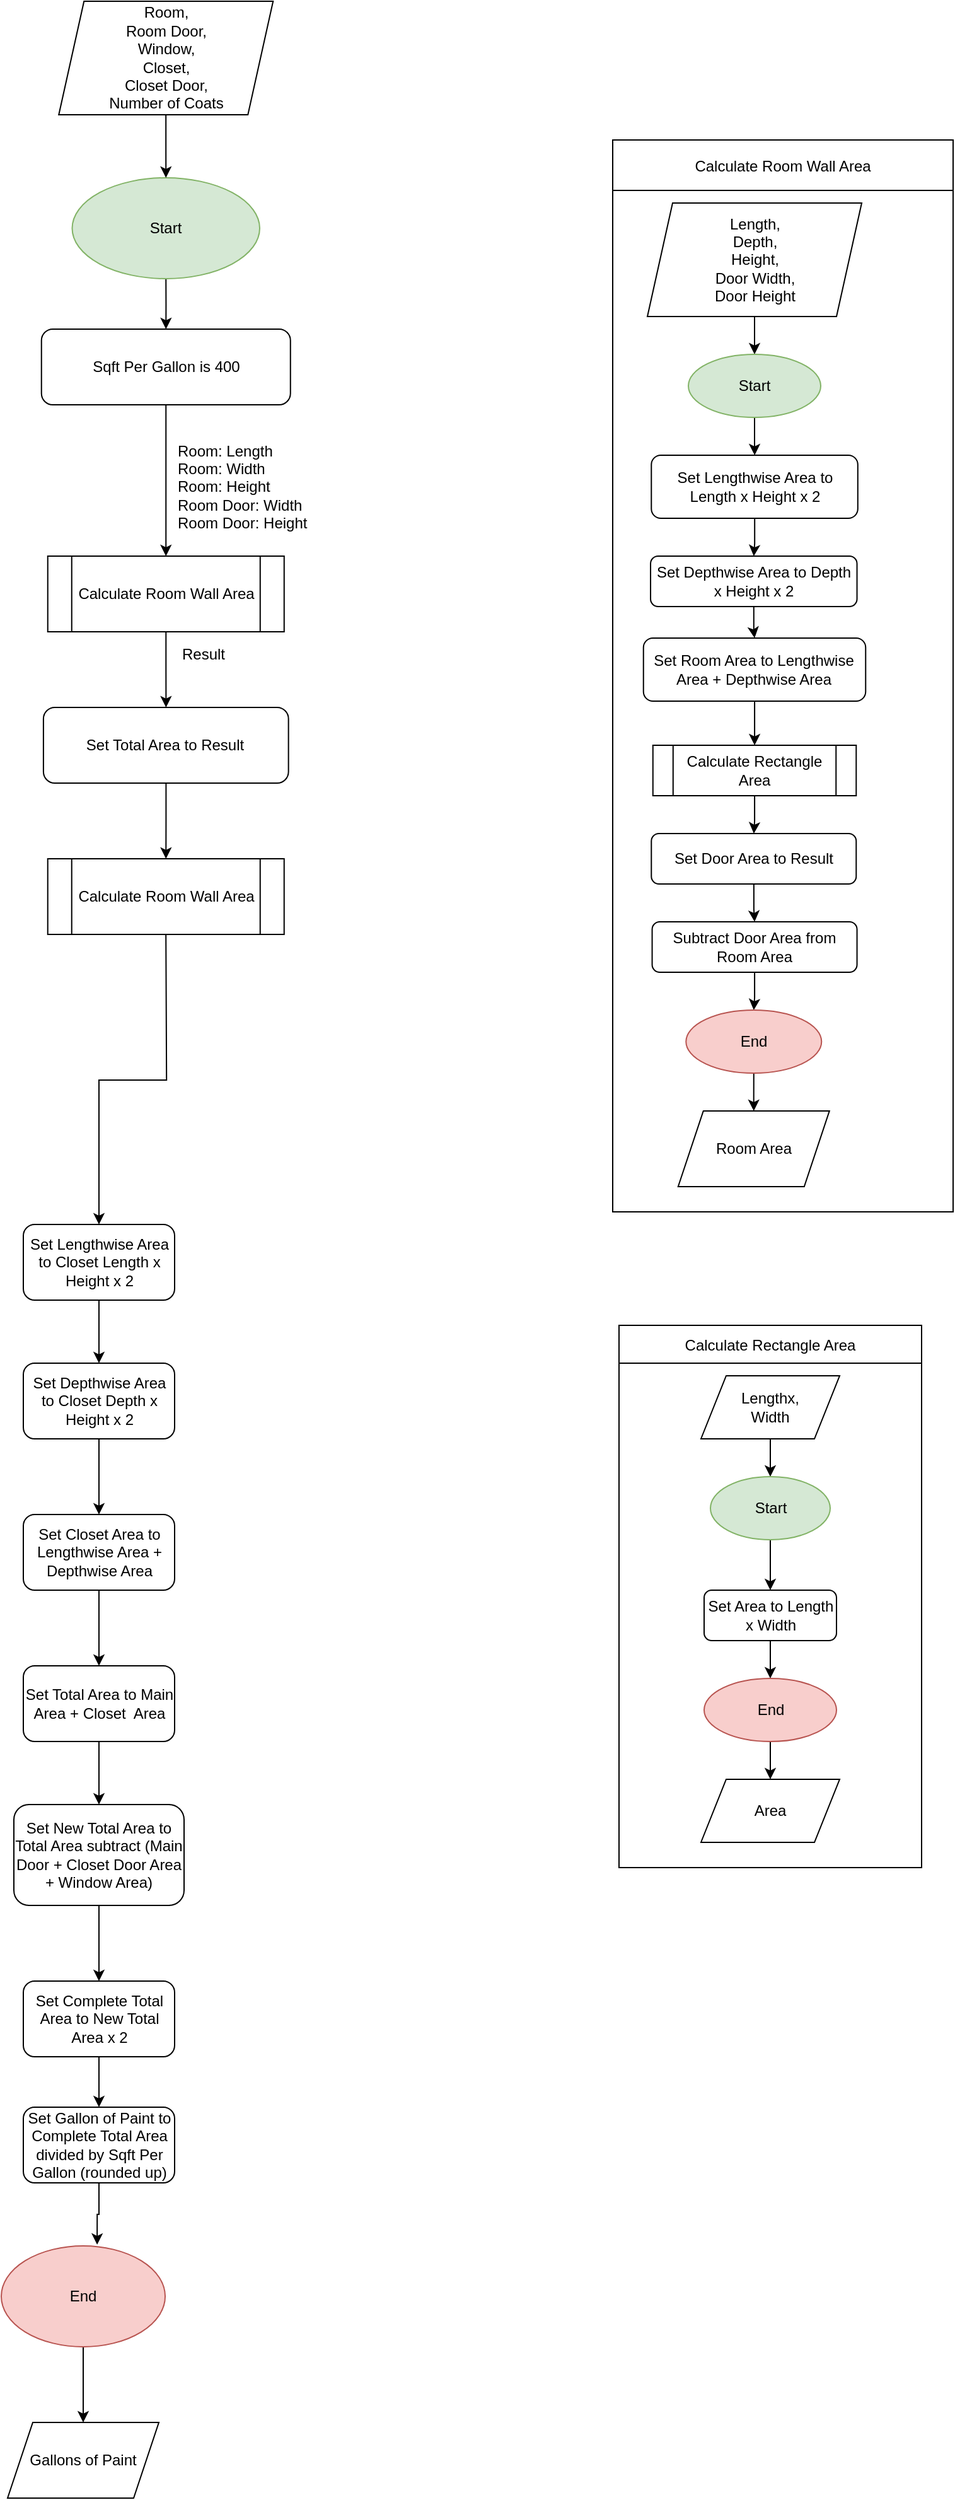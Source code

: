 <mxfile version="23.1.1" type="github">
  <diagram name="Page-1" id="UdluhMk9tbxURGvVx2bs">
    <mxGraphModel dx="1434" dy="754" grid="1" gridSize="10" guides="1" tooltips="1" connect="1" arrows="1" fold="1" page="1" pageScale="1" pageWidth="850" pageHeight="1100" math="0" shadow="0">
      <root>
        <mxCell id="0" />
        <mxCell id="1" parent="0" />
        <mxCell id="ynV2aoy3xDB8wRR4cqzC-1" value="" style="edgeStyle=orthogonalEdgeStyle;rounded=0;orthogonalLoop=1;jettySize=auto;html=1;" edge="1" parent="1" source="ynV2aoy3xDB8wRR4cqzC-2" target="ynV2aoy3xDB8wRR4cqzC-4">
          <mxGeometry relative="1" as="geometry" />
        </mxCell>
        <mxCell id="ynV2aoy3xDB8wRR4cqzC-2" value="Start" style="ellipse;whiteSpace=wrap;html=1;fillColor=#d5e8d4;strokeColor=#82b366;" vertex="1" parent="1">
          <mxGeometry x="91.25" y="190" width="148.75" height="80" as="geometry" />
        </mxCell>
        <mxCell id="ynV2aoy3xDB8wRR4cqzC-91" value="" style="edgeStyle=orthogonalEdgeStyle;rounded=0;orthogonalLoop=1;jettySize=auto;html=1;" edge="1" parent="1" source="ynV2aoy3xDB8wRR4cqzC-4" target="ynV2aoy3xDB8wRR4cqzC-71">
          <mxGeometry relative="1" as="geometry" />
        </mxCell>
        <mxCell id="ynV2aoy3xDB8wRR4cqzC-4" value="Sqft Per Gallon is 400" style="rounded=1;whiteSpace=wrap;html=1;" vertex="1" parent="1">
          <mxGeometry x="66.88" y="310" width="197.5" height="60" as="geometry" />
        </mxCell>
        <mxCell id="ynV2aoy3xDB8wRR4cqzC-96" value="" style="edgeStyle=orthogonalEdgeStyle;rounded=0;orthogonalLoop=1;jettySize=auto;html=1;" edge="1" parent="1" source="ynV2aoy3xDB8wRR4cqzC-8" target="ynV2aoy3xDB8wRR4cqzC-95">
          <mxGeometry relative="1" as="geometry" />
        </mxCell>
        <mxCell id="ynV2aoy3xDB8wRR4cqzC-8" value="Set Total Area to Result" style="rounded=1;whiteSpace=wrap;html=1;" vertex="1" parent="1">
          <mxGeometry x="68.45" y="610" width="194.37" height="60" as="geometry" />
        </mxCell>
        <mxCell id="ynV2aoy3xDB8wRR4cqzC-9" value="" style="edgeStyle=orthogonalEdgeStyle;rounded=0;orthogonalLoop=1;jettySize=auto;html=1;" edge="1" parent="1" target="ynV2aoy3xDB8wRR4cqzC-12">
          <mxGeometry relative="1" as="geometry">
            <mxPoint x="165.6" y="790" as="sourcePoint" />
          </mxGeometry>
        </mxCell>
        <mxCell id="ynV2aoy3xDB8wRR4cqzC-11" value="" style="edgeStyle=orthogonalEdgeStyle;rounded=0;orthogonalLoop=1;jettySize=auto;html=1;" edge="1" parent="1" source="ynV2aoy3xDB8wRR4cqzC-12" target="ynV2aoy3xDB8wRR4cqzC-14">
          <mxGeometry relative="1" as="geometry" />
        </mxCell>
        <mxCell id="ynV2aoy3xDB8wRR4cqzC-12" value="Set Lengthwise Area to Closet Length x Height x 2" style="rounded=1;whiteSpace=wrap;html=1;" vertex="1" parent="1">
          <mxGeometry x="52.5" y="1020" width="120" height="60" as="geometry" />
        </mxCell>
        <mxCell id="ynV2aoy3xDB8wRR4cqzC-13" value="" style="edgeStyle=orthogonalEdgeStyle;rounded=0;orthogonalLoop=1;jettySize=auto;html=1;" edge="1" parent="1" source="ynV2aoy3xDB8wRR4cqzC-14" target="ynV2aoy3xDB8wRR4cqzC-16">
          <mxGeometry relative="1" as="geometry" />
        </mxCell>
        <mxCell id="ynV2aoy3xDB8wRR4cqzC-14" value="Set Depthwise Area to Closet Depth x Height x 2" style="rounded=1;whiteSpace=wrap;html=1;" vertex="1" parent="1">
          <mxGeometry x="52.5" y="1130" width="120" height="60" as="geometry" />
        </mxCell>
        <mxCell id="ynV2aoy3xDB8wRR4cqzC-15" value="" style="edgeStyle=orthogonalEdgeStyle;rounded=0;orthogonalLoop=1;jettySize=auto;html=1;" edge="1" parent="1" source="ynV2aoy3xDB8wRR4cqzC-16" target="ynV2aoy3xDB8wRR4cqzC-18">
          <mxGeometry relative="1" as="geometry" />
        </mxCell>
        <mxCell id="ynV2aoy3xDB8wRR4cqzC-16" value="Set Closet Area to Lengthwise Area + Depthwise Area" style="rounded=1;whiteSpace=wrap;html=1;" vertex="1" parent="1">
          <mxGeometry x="52.5" y="1250" width="120" height="60" as="geometry" />
        </mxCell>
        <mxCell id="ynV2aoy3xDB8wRR4cqzC-17" value="" style="edgeStyle=orthogonalEdgeStyle;rounded=0;orthogonalLoop=1;jettySize=auto;html=1;" edge="1" parent="1" source="ynV2aoy3xDB8wRR4cqzC-18" target="ynV2aoy3xDB8wRR4cqzC-20">
          <mxGeometry relative="1" as="geometry" />
        </mxCell>
        <mxCell id="ynV2aoy3xDB8wRR4cqzC-18" value="Set Total Area to Main Area + Closet&amp;nbsp; Area" style="rounded=1;whiteSpace=wrap;html=1;" vertex="1" parent="1">
          <mxGeometry x="52.5" y="1370" width="120" height="60" as="geometry" />
        </mxCell>
        <mxCell id="ynV2aoy3xDB8wRR4cqzC-19" value="" style="edgeStyle=orthogonalEdgeStyle;rounded=0;orthogonalLoop=1;jettySize=auto;html=1;" edge="1" parent="1" source="ynV2aoy3xDB8wRR4cqzC-20" target="ynV2aoy3xDB8wRR4cqzC-22">
          <mxGeometry relative="1" as="geometry" />
        </mxCell>
        <mxCell id="ynV2aoy3xDB8wRR4cqzC-20" value="Set New Total Area to Total Area subtract (Main Door + Closet Door Area + Window Area)" style="rounded=1;whiteSpace=wrap;html=1;" vertex="1" parent="1">
          <mxGeometry x="45" y="1480" width="135" height="80" as="geometry" />
        </mxCell>
        <mxCell id="ynV2aoy3xDB8wRR4cqzC-21" value="" style="edgeStyle=orthogonalEdgeStyle;rounded=0;orthogonalLoop=1;jettySize=auto;html=1;" edge="1" parent="1" source="ynV2aoy3xDB8wRR4cqzC-22" target="ynV2aoy3xDB8wRR4cqzC-24">
          <mxGeometry relative="1" as="geometry" />
        </mxCell>
        <mxCell id="ynV2aoy3xDB8wRR4cqzC-22" value="Set Complete Total Area to New Total Area x 2" style="rounded=1;whiteSpace=wrap;html=1;" vertex="1" parent="1">
          <mxGeometry x="52.5" y="1620" width="120" height="60" as="geometry" />
        </mxCell>
        <mxCell id="ynV2aoy3xDB8wRR4cqzC-23" value="" style="edgeStyle=orthogonalEdgeStyle;rounded=0;orthogonalLoop=1;jettySize=auto;html=1;entryX=0.585;entryY=-0.012;entryDx=0;entryDy=0;entryPerimeter=0;" edge="1" parent="1" source="ynV2aoy3xDB8wRR4cqzC-24" target="ynV2aoy3xDB8wRR4cqzC-29">
          <mxGeometry relative="1" as="geometry">
            <mxPoint x="470" y="840" as="targetPoint" />
          </mxGeometry>
        </mxCell>
        <mxCell id="ynV2aoy3xDB8wRR4cqzC-24" value="Set Gallon of Paint to Complete Total Area divided by Sqft Per Gallon (rounded up)" style="rounded=1;whiteSpace=wrap;html=1;" vertex="1" parent="1">
          <mxGeometry x="52.5" y="1720" width="120" height="60" as="geometry" />
        </mxCell>
        <mxCell id="ynV2aoy3xDB8wRR4cqzC-25" value="" style="edgeStyle=orthogonalEdgeStyle;rounded=0;orthogonalLoop=1;jettySize=auto;html=1;exitX=0.5;exitY=1;exitDx=0;exitDy=0;" edge="1" parent="1" target="ynV2aoy3xDB8wRR4cqzC-26" source="ynV2aoy3xDB8wRR4cqzC-29">
          <mxGeometry relative="1" as="geometry">
            <mxPoint x="600" y="840" as="sourcePoint" />
          </mxGeometry>
        </mxCell>
        <mxCell id="ynV2aoy3xDB8wRR4cqzC-26" value="Gallons of Paint" style="shape=parallelogram;perimeter=parallelogramPerimeter;whiteSpace=wrap;html=1;fixedSize=1;" vertex="1" parent="1">
          <mxGeometry x="40" y="1970" width="120" height="60" as="geometry" />
        </mxCell>
        <mxCell id="ynV2aoy3xDB8wRR4cqzC-28" value="" style="edgeStyle=orthogonalEdgeStyle;rounded=0;orthogonalLoop=1;jettySize=auto;html=1;" edge="1" parent="1" source="ynV2aoy3xDB8wRR4cqzC-27" target="ynV2aoy3xDB8wRR4cqzC-2">
          <mxGeometry relative="1" as="geometry" />
        </mxCell>
        <mxCell id="ynV2aoy3xDB8wRR4cqzC-27" value="&lt;div&gt;Room,&lt;/div&gt;&lt;div&gt;Room Door,&lt;/div&gt;&lt;div&gt;Window,&lt;/div&gt;&lt;div&gt;Closet,&lt;/div&gt;&lt;div&gt;Closet Door,&lt;/div&gt;&lt;div&gt;Number of Coats&lt;br&gt;&lt;/div&gt;" style="shape=parallelogram;perimeter=parallelogramPerimeter;whiteSpace=wrap;html=1;fixedSize=1;" vertex="1" parent="1">
          <mxGeometry x="80.63" y="50" width="170" height="90" as="geometry" />
        </mxCell>
        <mxCell id="ynV2aoy3xDB8wRR4cqzC-29" value="End" style="ellipse;whiteSpace=wrap;html=1;fillColor=#f8cecc;strokeColor=#b85450;" vertex="1" parent="1">
          <mxGeometry x="35" y="1830" width="130" height="80" as="geometry" />
        </mxCell>
        <mxCell id="ynV2aoy3xDB8wRR4cqzC-33" value="Calculate Room Wall Area" style="shape=table;startSize=40;container=1;collapsible=0;childLayout=tableLayout;" vertex="1" parent="1">
          <mxGeometry x="520" y="160" width="270" height="850" as="geometry" />
        </mxCell>
        <mxCell id="ynV2aoy3xDB8wRR4cqzC-34" value="" style="shape=tableRow;horizontal=0;startSize=0;swimlaneHead=0;swimlaneBody=0;strokeColor=inherit;top=0;left=0;bottom=0;right=0;collapsible=0;dropTarget=0;fillColor=none;points=[[0,0.5],[1,0.5]];portConstraint=eastwest;" vertex="1" parent="ynV2aoy3xDB8wRR4cqzC-33">
          <mxGeometry y="40" width="270" height="810" as="geometry" />
        </mxCell>
        <mxCell id="ynV2aoy3xDB8wRR4cqzC-35" value="" style="shape=partialRectangle;html=1;whiteSpace=wrap;connectable=0;strokeColor=inherit;overflow=hidden;fillColor=none;top=0;left=0;bottom=0;right=0;pointerEvents=1;" vertex="1" parent="ynV2aoy3xDB8wRR4cqzC-34">
          <mxGeometry width="270" height="810" as="geometry">
            <mxRectangle width="270" height="810" as="alternateBounds" />
          </mxGeometry>
        </mxCell>
        <mxCell id="ynV2aoy3xDB8wRR4cqzC-46" value="" style="edgeStyle=orthogonalEdgeStyle;rounded=0;orthogonalLoop=1;jettySize=auto;html=1;" edge="1" parent="1" source="ynV2aoy3xDB8wRR4cqzC-36" target="ynV2aoy3xDB8wRR4cqzC-44">
          <mxGeometry relative="1" as="geometry" />
        </mxCell>
        <mxCell id="ynV2aoy3xDB8wRR4cqzC-36" value="&lt;div&gt;Length,&lt;/div&gt;&lt;div&gt;Depth,&lt;/div&gt;&lt;div&gt;Height,&lt;/div&gt;&lt;div&gt;Door Width,&lt;/div&gt;&lt;div&gt;Door Height&lt;br&gt;&lt;/div&gt;" style="shape=parallelogram;perimeter=parallelogramPerimeter;whiteSpace=wrap;html=1;fixedSize=1;" vertex="1" parent="1">
          <mxGeometry x="547.5" y="210" width="170" height="90" as="geometry" />
        </mxCell>
        <mxCell id="ynV2aoy3xDB8wRR4cqzC-61" value="" style="edgeStyle=orthogonalEdgeStyle;rounded=0;orthogonalLoop=1;jettySize=auto;html=1;" edge="1" parent="1" source="ynV2aoy3xDB8wRR4cqzC-44" target="ynV2aoy3xDB8wRR4cqzC-51">
          <mxGeometry relative="1" as="geometry" />
        </mxCell>
        <mxCell id="ynV2aoy3xDB8wRR4cqzC-44" value="Start" style="ellipse;whiteSpace=wrap;html=1;fillColor=#d5e8d4;strokeColor=#82b366;" vertex="1" parent="1">
          <mxGeometry x="580" y="330" width="105" height="50" as="geometry" />
        </mxCell>
        <mxCell id="ynV2aoy3xDB8wRR4cqzC-63" value="" style="edgeStyle=orthogonalEdgeStyle;rounded=0;orthogonalLoop=1;jettySize=auto;html=1;" edge="1" parent="1" source="ynV2aoy3xDB8wRR4cqzC-50" target="ynV2aoy3xDB8wRR4cqzC-52">
          <mxGeometry relative="1" as="geometry" />
        </mxCell>
        <mxCell id="ynV2aoy3xDB8wRR4cqzC-50" value="Set Depthwise Area to Depth x Height x 2" style="rounded=1;whiteSpace=wrap;html=1;" vertex="1" parent="1">
          <mxGeometry x="550.02" y="490" width="163.75" height="40" as="geometry" />
        </mxCell>
        <mxCell id="ynV2aoy3xDB8wRR4cqzC-62" value="" style="edgeStyle=orthogonalEdgeStyle;rounded=0;orthogonalLoop=1;jettySize=auto;html=1;" edge="1" parent="1" source="ynV2aoy3xDB8wRR4cqzC-51" target="ynV2aoy3xDB8wRR4cqzC-50">
          <mxGeometry relative="1" as="geometry" />
        </mxCell>
        <mxCell id="ynV2aoy3xDB8wRR4cqzC-51" value="Set Lengthwise Area to Length x Height x 2" style="rounded=1;whiteSpace=wrap;html=1;" vertex="1" parent="1">
          <mxGeometry x="550.65" y="410" width="163.75" height="50" as="geometry" />
        </mxCell>
        <mxCell id="ynV2aoy3xDB8wRR4cqzC-64" value="" style="edgeStyle=orthogonalEdgeStyle;rounded=0;orthogonalLoop=1;jettySize=auto;html=1;" edge="1" parent="1" source="ynV2aoy3xDB8wRR4cqzC-52" target="ynV2aoy3xDB8wRR4cqzC-53">
          <mxGeometry relative="1" as="geometry" />
        </mxCell>
        <mxCell id="ynV2aoy3xDB8wRR4cqzC-52" value="Set Room Area to Lengthwise Area + Depthwise Area" style="rounded=1;whiteSpace=wrap;html=1;" vertex="1" parent="1">
          <mxGeometry x="544.38" y="555" width="176.25" height="50" as="geometry" />
        </mxCell>
        <mxCell id="ynV2aoy3xDB8wRR4cqzC-65" value="" style="edgeStyle=orthogonalEdgeStyle;rounded=0;orthogonalLoop=1;jettySize=auto;html=1;" edge="1" parent="1" source="ynV2aoy3xDB8wRR4cqzC-53" target="ynV2aoy3xDB8wRR4cqzC-55">
          <mxGeometry relative="1" as="geometry" />
        </mxCell>
        <mxCell id="ynV2aoy3xDB8wRR4cqzC-53" value="Calculate Rectangle Area" style="shape=process;whiteSpace=wrap;html=1;backgroundOutline=1;" vertex="1" parent="1">
          <mxGeometry x="551.89" y="640" width="161.25" height="40" as="geometry" />
        </mxCell>
        <mxCell id="ynV2aoy3xDB8wRR4cqzC-68" value="" style="edgeStyle=orthogonalEdgeStyle;rounded=0;orthogonalLoop=1;jettySize=auto;html=1;" edge="1" parent="1" source="ynV2aoy3xDB8wRR4cqzC-54" target="ynV2aoy3xDB8wRR4cqzC-67">
          <mxGeometry relative="1" as="geometry" />
        </mxCell>
        <mxCell id="ynV2aoy3xDB8wRR4cqzC-54" value="Subtract Door Area from Room Area" style="rounded=1;whiteSpace=wrap;html=1;" vertex="1" parent="1">
          <mxGeometry x="551.28" y="780" width="162.5" height="40" as="geometry" />
        </mxCell>
        <mxCell id="ynV2aoy3xDB8wRR4cqzC-66" value="" style="edgeStyle=orthogonalEdgeStyle;rounded=0;orthogonalLoop=1;jettySize=auto;html=1;" edge="1" parent="1" source="ynV2aoy3xDB8wRR4cqzC-55" target="ynV2aoy3xDB8wRR4cqzC-54">
          <mxGeometry relative="1" as="geometry" />
        </mxCell>
        <mxCell id="ynV2aoy3xDB8wRR4cqzC-55" value="Set Door Area to Result" style="rounded=1;whiteSpace=wrap;html=1;" vertex="1" parent="1">
          <mxGeometry x="550.65" y="710" width="162.49" height="40" as="geometry" />
        </mxCell>
        <mxCell id="ynV2aoy3xDB8wRR4cqzC-70" value="" style="edgeStyle=orthogonalEdgeStyle;rounded=0;orthogonalLoop=1;jettySize=auto;html=1;" edge="1" parent="1" source="ynV2aoy3xDB8wRR4cqzC-67" target="ynV2aoy3xDB8wRR4cqzC-69">
          <mxGeometry relative="1" as="geometry" />
        </mxCell>
        <mxCell id="ynV2aoy3xDB8wRR4cqzC-67" value="End" style="ellipse;whiteSpace=wrap;html=1;fillColor=#f8cecc;strokeColor=#b85450;" vertex="1" parent="1">
          <mxGeometry x="578.14" y="850" width="107.5" height="50" as="geometry" />
        </mxCell>
        <mxCell id="ynV2aoy3xDB8wRR4cqzC-69" value="Room Area" style="shape=parallelogram;perimeter=parallelogramPerimeter;whiteSpace=wrap;html=1;fixedSize=1;" vertex="1" parent="1">
          <mxGeometry x="571.89" y="930" width="120" height="60" as="geometry" />
        </mxCell>
        <mxCell id="ynV2aoy3xDB8wRR4cqzC-93" value="" style="edgeStyle=orthogonalEdgeStyle;rounded=0;orthogonalLoop=1;jettySize=auto;html=1;" edge="1" parent="1" source="ynV2aoy3xDB8wRR4cqzC-71" target="ynV2aoy3xDB8wRR4cqzC-8">
          <mxGeometry relative="1" as="geometry" />
        </mxCell>
        <mxCell id="ynV2aoy3xDB8wRR4cqzC-71" value="Calculate Room Wall Area" style="shape=process;whiteSpace=wrap;html=1;backgroundOutline=1;" vertex="1" parent="1">
          <mxGeometry x="71.88" y="490" width="187.5" height="60" as="geometry" />
        </mxCell>
        <mxCell id="ynV2aoy3xDB8wRR4cqzC-72" value="Calculate Rectangle Area" style="shape=table;startSize=30;container=1;collapsible=0;childLayout=tableLayout;" vertex="1" parent="1">
          <mxGeometry x="525" y="1100" width="240" height="430" as="geometry" />
        </mxCell>
        <mxCell id="ynV2aoy3xDB8wRR4cqzC-73" value="" style="shape=tableRow;horizontal=0;startSize=0;swimlaneHead=0;swimlaneBody=0;strokeColor=inherit;top=0;left=0;bottom=0;right=0;collapsible=0;dropTarget=0;fillColor=none;points=[[0,0.5],[1,0.5]];portConstraint=eastwest;" vertex="1" parent="ynV2aoy3xDB8wRR4cqzC-72">
          <mxGeometry y="30" width="240" height="400" as="geometry" />
        </mxCell>
        <mxCell id="ynV2aoy3xDB8wRR4cqzC-74" value="" style="shape=partialRectangle;html=1;whiteSpace=wrap;connectable=0;strokeColor=inherit;overflow=hidden;fillColor=none;top=0;left=0;bottom=0;right=0;pointerEvents=1;" vertex="1" parent="ynV2aoy3xDB8wRR4cqzC-73">
          <mxGeometry width="240" height="400" as="geometry">
            <mxRectangle width="240" height="400" as="alternateBounds" />
          </mxGeometry>
        </mxCell>
        <mxCell id="ynV2aoy3xDB8wRR4cqzC-83" value="" style="edgeStyle=orthogonalEdgeStyle;rounded=0;orthogonalLoop=1;jettySize=auto;html=1;" edge="1" parent="1" source="ynV2aoy3xDB8wRR4cqzC-75" target="ynV2aoy3xDB8wRR4cqzC-76">
          <mxGeometry relative="1" as="geometry" />
        </mxCell>
        <mxCell id="ynV2aoy3xDB8wRR4cqzC-75" value="&lt;div&gt;Lengthx,&lt;/div&gt;&lt;div&gt;Width&lt;br&gt;&lt;/div&gt;" style="shape=parallelogram;perimeter=parallelogramPerimeter;whiteSpace=wrap;html=1;fixedSize=1;" vertex="1" parent="1">
          <mxGeometry x="590" y="1140" width="110" height="50" as="geometry" />
        </mxCell>
        <mxCell id="ynV2aoy3xDB8wRR4cqzC-88" value="" style="edgeStyle=orthogonalEdgeStyle;rounded=0;orthogonalLoop=1;jettySize=auto;html=1;" edge="1" parent="1" source="ynV2aoy3xDB8wRR4cqzC-76" target="ynV2aoy3xDB8wRR4cqzC-77">
          <mxGeometry relative="1" as="geometry" />
        </mxCell>
        <mxCell id="ynV2aoy3xDB8wRR4cqzC-76" value="Start" style="ellipse;whiteSpace=wrap;html=1;fillColor=#d5e8d4;strokeColor=#82b366;" vertex="1" parent="1">
          <mxGeometry x="597.5" y="1220" width="95" height="50" as="geometry" />
        </mxCell>
        <mxCell id="ynV2aoy3xDB8wRR4cqzC-89" value="" style="edgeStyle=orthogonalEdgeStyle;rounded=0;orthogonalLoop=1;jettySize=auto;html=1;" edge="1" parent="1" source="ynV2aoy3xDB8wRR4cqzC-77" target="ynV2aoy3xDB8wRR4cqzC-78">
          <mxGeometry relative="1" as="geometry" />
        </mxCell>
        <mxCell id="ynV2aoy3xDB8wRR4cqzC-77" value="Set Area to Length x Width" style="rounded=1;whiteSpace=wrap;html=1;" vertex="1" parent="1">
          <mxGeometry x="592.5" y="1310" width="105" height="40" as="geometry" />
        </mxCell>
        <mxCell id="ynV2aoy3xDB8wRR4cqzC-90" value="" style="edgeStyle=orthogonalEdgeStyle;rounded=0;orthogonalLoop=1;jettySize=auto;html=1;" edge="1" parent="1" source="ynV2aoy3xDB8wRR4cqzC-78" target="ynV2aoy3xDB8wRR4cqzC-79">
          <mxGeometry relative="1" as="geometry" />
        </mxCell>
        <mxCell id="ynV2aoy3xDB8wRR4cqzC-78" value="End" style="ellipse;whiteSpace=wrap;html=1;fillColor=#f8cecc;strokeColor=#b85450;" vertex="1" parent="1">
          <mxGeometry x="592.5" y="1380" width="105" height="50" as="geometry" />
        </mxCell>
        <mxCell id="ynV2aoy3xDB8wRR4cqzC-79" value="Area" style="shape=parallelogram;perimeter=parallelogramPerimeter;whiteSpace=wrap;html=1;fixedSize=1;" vertex="1" parent="1">
          <mxGeometry x="590" y="1460" width="110" height="50" as="geometry" />
        </mxCell>
        <mxCell id="ynV2aoy3xDB8wRR4cqzC-92" value="&lt;div&gt;Room: Length&lt;/div&gt;&lt;div&gt;Room: Width&lt;/div&gt;&lt;div&gt;Room: Height&lt;/div&gt;&lt;div&gt;Room Door: Width&lt;/div&gt;&lt;div&gt;Room Door: Height&lt;br&gt;&lt;/div&gt;" style="text;html=1;align=left;verticalAlign=middle;resizable=0;points=[];autosize=1;strokeColor=none;fillColor=none;" vertex="1" parent="1">
          <mxGeometry x="172.5" y="390" width="130" height="90" as="geometry" />
        </mxCell>
        <mxCell id="ynV2aoy3xDB8wRR4cqzC-94" value="&lt;div&gt;&lt;br&gt;&lt;/div&gt;&lt;div&gt;Result&lt;br&gt;&lt;/div&gt;" style="text;html=1;align=center;verticalAlign=middle;resizable=0;points=[];autosize=1;strokeColor=none;fillColor=none;" vertex="1" parent="1">
          <mxGeometry x="165" y="540" width="60" height="40" as="geometry" />
        </mxCell>
        <mxCell id="ynV2aoy3xDB8wRR4cqzC-95" value="Calculate Room Wall Area" style="shape=process;whiteSpace=wrap;html=1;backgroundOutline=1;" vertex="1" parent="1">
          <mxGeometry x="71.87" y="730" width="187.5" height="60" as="geometry" />
        </mxCell>
      </root>
    </mxGraphModel>
  </diagram>
</mxfile>
